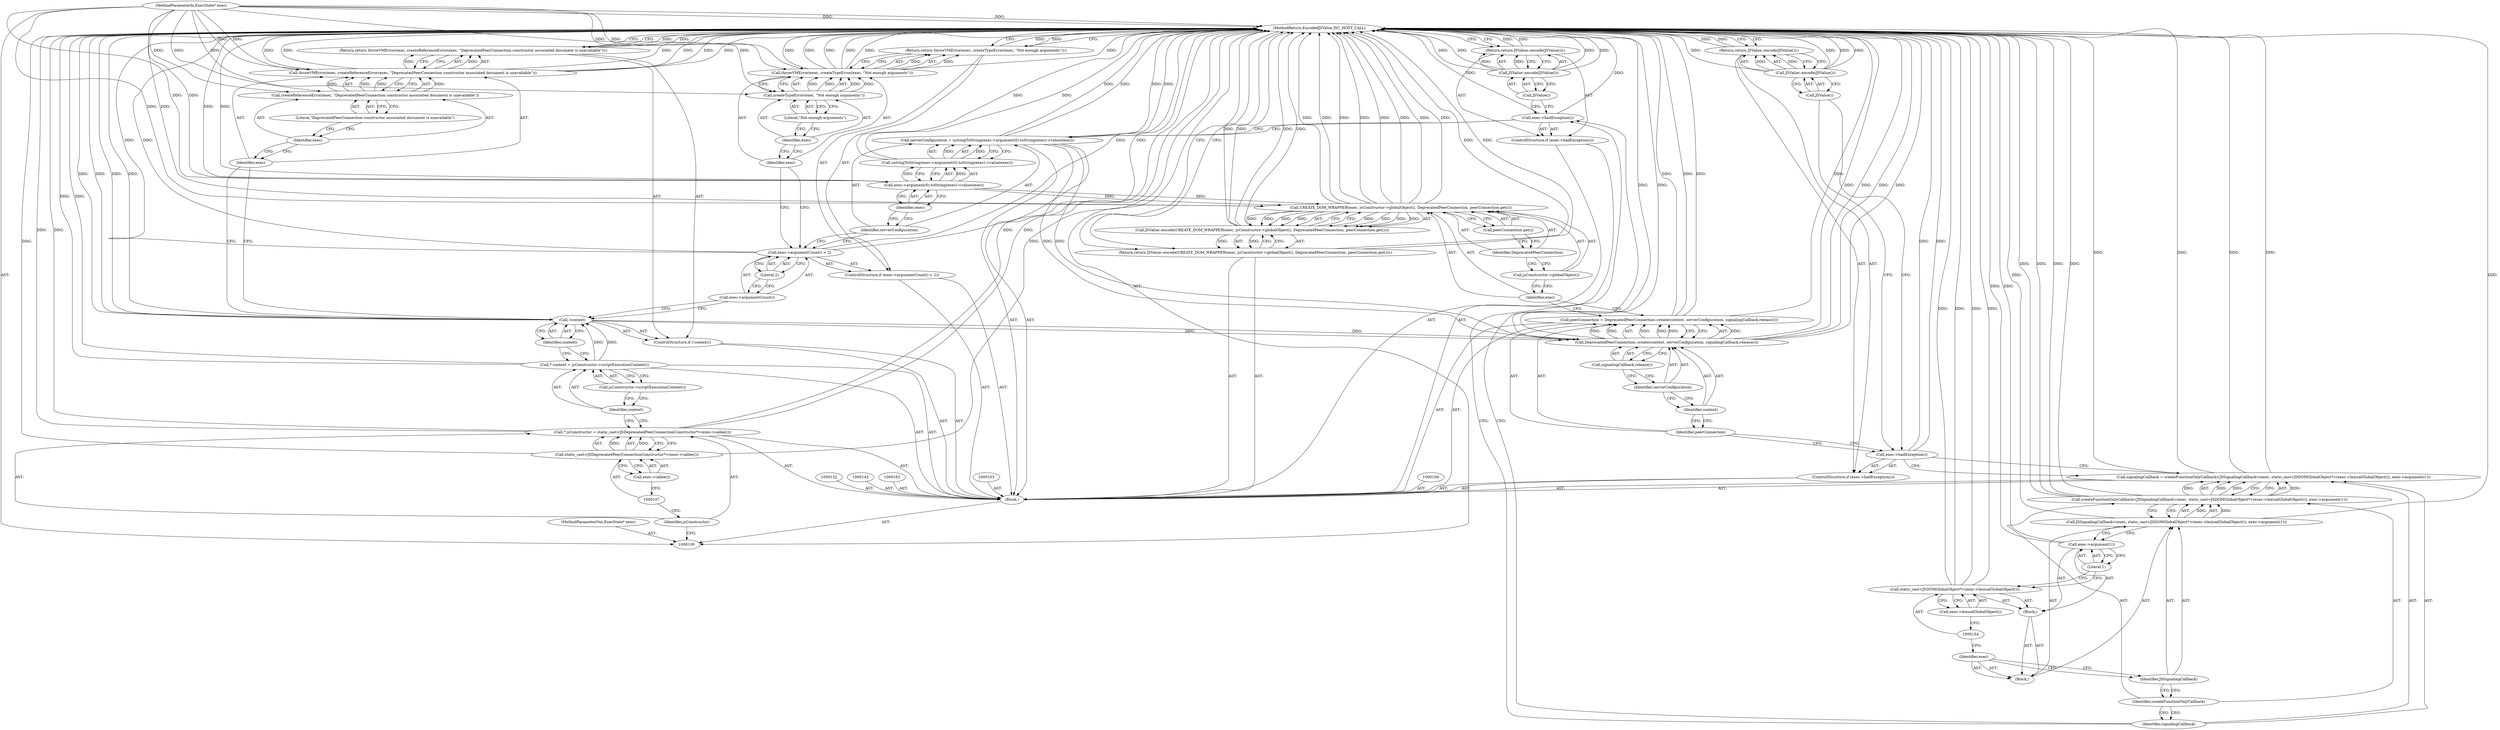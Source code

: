 digraph "1_Chrome_b944f670bb7a8a919daac497a4ea0536c954c201_1" {
"1000177" [label="(MethodReturn,EncodedJSValue JSC_HOST_CALL)"];
"1000101" [label="(MethodParameterIn,ExecState* exec)"];
"1000285" [label="(MethodParameterOut,ExecState* exec)"];
"1000133" [label="(Call,serverConfiguration = ustringToString(exec->argument(0).toString(exec)->value(exec)))"];
"1000134" [label="(Identifier,serverConfiguration)"];
"1000135" [label="(Call,ustringToString(exec->argument(0).toString(exec)->value(exec)))"];
"1000136" [label="(Call,exec->argument(0).toString(exec)->value(exec))"];
"1000137" [label="(Identifier,exec)"];
"1000138" [label="(ControlStructure,if (exec->hadException()))"];
"1000139" [label="(Call,exec->hadException())"];
"1000141" [label="(Call,JSValue::encode(JSValue()))"];
"1000142" [label="(Call,JSValue())"];
"1000140" [label="(Return,return JSValue::encode(JSValue());)"];
"1000152" [label="(Block,)"];
"1000153" [label="(Call,static_cast<JSDOMGlobalObject*>(exec->lexicalGlobalObject()))"];
"1000155" [label="(Call,exec->lexicalGlobalObject())"];
"1000156" [label="(Call,exec->argument(1))"];
"1000157" [label="(Literal,1)"];
"1000144" [label="(Call,signalingCallback = createFunctionOnlyCallback<JSSignalingCallback>(exec, static_cast<JSDOMGlobalObject*>(exec->lexicalGlobalObject()), exec->argument(1)))"];
"1000145" [label="(Identifier,signalingCallback)"];
"1000146" [label="(Call,createFunctionOnlyCallback<JSSignalingCallback>(exec, static_cast<JSDOMGlobalObject*>(exec->lexicalGlobalObject()), exec->argument(1)))"];
"1000147" [label="(Identifier,createFunctionOnlyCallback)"];
"1000148" [label="(Call,JSSignalingCallback>(exec, static_cast<JSDOMGlobalObject*>(exec->lexicalGlobalObject()), exec->argument(1)))"];
"1000149" [label="(Identifier,JSSignalingCallback)"];
"1000150" [label="(Block,)"];
"1000151" [label="(Identifier,exec)"];
"1000158" [label="(ControlStructure,if (exec->hadException()))"];
"1000159" [label="(Call,exec->hadException())"];
"1000161" [label="(Call,JSValue::encode(JSValue()))"];
"1000162" [label="(Call,JSValue())"];
"1000160" [label="(Return,return JSValue::encode(JSValue());)"];
"1000169" [label="(Call,signalingCallback.release())"];
"1000164" [label="(Call,peerConnection = DeprecatedPeerConnection::create(context, serverConfiguration, signalingCallback.release()))"];
"1000165" [label="(Identifier,peerConnection)"];
"1000166" [label="(Call,DeprecatedPeerConnection::create(context, serverConfiguration, signalingCallback.release()))"];
"1000167" [label="(Identifier,context)"];
"1000168" [label="(Identifier,serverConfiguration)"];
"1000102" [label="(Block,)"];
"1000176" [label="(Call,peerConnection.get())"];
"1000171" [label="(Call,JSValue::encode(CREATE_DOM_WRAPPER(exec, jsConstructor->globalObject(), DeprecatedPeerConnection, peerConnection.get())))"];
"1000172" [label="(Call,CREATE_DOM_WRAPPER(exec, jsConstructor->globalObject(), DeprecatedPeerConnection, peerConnection.get()))"];
"1000170" [label="(Return,return JSValue::encode(CREATE_DOM_WRAPPER(exec, jsConstructor->globalObject(), DeprecatedPeerConnection, peerConnection.get()));)"];
"1000173" [label="(Identifier,exec)"];
"1000174" [label="(Call,jsConstructor->globalObject())"];
"1000175" [label="(Identifier,DeprecatedPeerConnection)"];
"1000108" [label="(Call,exec->callee())"];
"1000104" [label="(Call,* jsConstructor = static_cast<JSDeprecatedPeerConnectionConstructor*>(exec->callee()))"];
"1000105" [label="(Identifier,jsConstructor)"];
"1000106" [label="(Call,static_cast<JSDeprecatedPeerConnectionConstructor*>(exec->callee()))"];
"1000110" [label="(Call,* context = jsConstructor->scriptExecutionContext())"];
"1000111" [label="(Identifier,context)"];
"1000112" [label="(Call,jsConstructor->scriptExecutionContext())"];
"1000113" [label="(ControlStructure,if (!context))"];
"1000114" [label="(Call,!context)"];
"1000115" [label="(Identifier,context)"];
"1000117" [label="(Call,throwVMError(exec, createReferenceError(exec, \"DeprecatedPeerConnection constructor associated document is unavailable\")))"];
"1000118" [label="(Identifier,exec)"];
"1000119" [label="(Call,createReferenceError(exec, \"DeprecatedPeerConnection constructor associated document is unavailable\"))"];
"1000120" [label="(Identifier,exec)"];
"1000121" [label="(Literal,\"DeprecatedPeerConnection constructor associated document is unavailable\")"];
"1000116" [label="(Return,return throwVMError(exec, createReferenceError(exec, \"DeprecatedPeerConnection constructor associated document is unavailable\"));)"];
"1000125" [label="(Literal,2)"];
"1000122" [label="(ControlStructure,if (exec->argumentCount() < 2))"];
"1000123" [label="(Call,exec->argumentCount() < 2)"];
"1000124" [label="(Call,exec->argumentCount())"];
"1000127" [label="(Call,throwVMError(exec, createTypeError(exec, \"Not enough arguments\")))"];
"1000128" [label="(Identifier,exec)"];
"1000129" [label="(Call,createTypeError(exec, \"Not enough arguments\"))"];
"1000130" [label="(Identifier,exec)"];
"1000131" [label="(Literal,\"Not enough arguments\")"];
"1000126" [label="(Return,return throwVMError(exec, createTypeError(exec, \"Not enough arguments\"));)"];
"1000177" -> "1000100"  [label="AST: "];
"1000177" -> "1000116"  [label="CFG: "];
"1000177" -> "1000126"  [label="CFG: "];
"1000177" -> "1000140"  [label="CFG: "];
"1000177" -> "1000160"  [label="CFG: "];
"1000177" -> "1000170"  [label="CFG: "];
"1000116" -> "1000177"  [label="DDG: "];
"1000126" -> "1000177"  [label="DDG: "];
"1000170" -> "1000177"  [label="DDG: "];
"1000140" -> "1000177"  [label="DDG: "];
"1000106" -> "1000177"  [label="DDG: "];
"1000166" -> "1000177"  [label="DDG: "];
"1000166" -> "1000177"  [label="DDG: "];
"1000166" -> "1000177"  [label="DDG: "];
"1000104" -> "1000177"  [label="DDG: "];
"1000104" -> "1000177"  [label="DDG: "];
"1000114" -> "1000177"  [label="DDG: "];
"1000114" -> "1000177"  [label="DDG: "];
"1000164" -> "1000177"  [label="DDG: "];
"1000164" -> "1000177"  [label="DDG: "];
"1000117" -> "1000177"  [label="DDG: "];
"1000117" -> "1000177"  [label="DDG: "];
"1000117" -> "1000177"  [label="DDG: "];
"1000159" -> "1000177"  [label="DDG: "];
"1000171" -> "1000177"  [label="DDG: "];
"1000171" -> "1000177"  [label="DDG: "];
"1000141" -> "1000177"  [label="DDG: "];
"1000141" -> "1000177"  [label="DDG: "];
"1000123" -> "1000177"  [label="DDG: "];
"1000123" -> "1000177"  [label="DDG: "];
"1000139" -> "1000177"  [label="DDG: "];
"1000127" -> "1000177"  [label="DDG: "];
"1000127" -> "1000177"  [label="DDG: "];
"1000127" -> "1000177"  [label="DDG: "];
"1000153" -> "1000177"  [label="DDG: "];
"1000153" -> "1000177"  [label="DDG: "];
"1000133" -> "1000177"  [label="DDG: "];
"1000133" -> "1000177"  [label="DDG: "];
"1000148" -> "1000177"  [label="DDG: "];
"1000146" -> "1000177"  [label="DDG: "];
"1000146" -> "1000177"  [label="DDG: "];
"1000172" -> "1000177"  [label="DDG: "];
"1000172" -> "1000177"  [label="DDG: "];
"1000172" -> "1000177"  [label="DDG: "];
"1000172" -> "1000177"  [label="DDG: "];
"1000110" -> "1000177"  [label="DDG: "];
"1000101" -> "1000177"  [label="DDG: "];
"1000135" -> "1000177"  [label="DDG: "];
"1000144" -> "1000177"  [label="DDG: "];
"1000144" -> "1000177"  [label="DDG: "];
"1000156" -> "1000177"  [label="DDG: "];
"1000161" -> "1000177"  [label="DDG: "];
"1000161" -> "1000177"  [label="DDG: "];
"1000136" -> "1000177"  [label="DDG: "];
"1000160" -> "1000177"  [label="DDG: "];
"1000101" -> "1000100"  [label="AST: "];
"1000101" -> "1000177"  [label="DDG: "];
"1000101" -> "1000117"  [label="DDG: "];
"1000101" -> "1000119"  [label="DDG: "];
"1000101" -> "1000127"  [label="DDG: "];
"1000101" -> "1000129"  [label="DDG: "];
"1000101" -> "1000136"  [label="DDG: "];
"1000101" -> "1000172"  [label="DDG: "];
"1000285" -> "1000100"  [label="AST: "];
"1000133" -> "1000102"  [label="AST: "];
"1000133" -> "1000135"  [label="CFG: "];
"1000134" -> "1000133"  [label="AST: "];
"1000135" -> "1000133"  [label="AST: "];
"1000139" -> "1000133"  [label="CFG: "];
"1000133" -> "1000177"  [label="DDG: "];
"1000133" -> "1000177"  [label="DDG: "];
"1000135" -> "1000133"  [label="DDG: "];
"1000133" -> "1000166"  [label="DDG: "];
"1000134" -> "1000133"  [label="AST: "];
"1000134" -> "1000123"  [label="CFG: "];
"1000137" -> "1000134"  [label="CFG: "];
"1000135" -> "1000133"  [label="AST: "];
"1000135" -> "1000136"  [label="CFG: "];
"1000136" -> "1000135"  [label="AST: "];
"1000133" -> "1000135"  [label="CFG: "];
"1000135" -> "1000177"  [label="DDG: "];
"1000135" -> "1000133"  [label="DDG: "];
"1000136" -> "1000135"  [label="DDG: "];
"1000136" -> "1000135"  [label="AST: "];
"1000136" -> "1000137"  [label="CFG: "];
"1000137" -> "1000136"  [label="AST: "];
"1000135" -> "1000136"  [label="CFG: "];
"1000136" -> "1000177"  [label="DDG: "];
"1000136" -> "1000135"  [label="DDG: "];
"1000101" -> "1000136"  [label="DDG: "];
"1000136" -> "1000172"  [label="DDG: "];
"1000137" -> "1000136"  [label="AST: "];
"1000137" -> "1000134"  [label="CFG: "];
"1000136" -> "1000137"  [label="CFG: "];
"1000138" -> "1000102"  [label="AST: "];
"1000139" -> "1000138"  [label="AST: "];
"1000140" -> "1000138"  [label="AST: "];
"1000139" -> "1000138"  [label="AST: "];
"1000139" -> "1000133"  [label="CFG: "];
"1000142" -> "1000139"  [label="CFG: "];
"1000145" -> "1000139"  [label="CFG: "];
"1000139" -> "1000177"  [label="DDG: "];
"1000141" -> "1000140"  [label="AST: "];
"1000141" -> "1000142"  [label="CFG: "];
"1000142" -> "1000141"  [label="AST: "];
"1000140" -> "1000141"  [label="CFG: "];
"1000141" -> "1000177"  [label="DDG: "];
"1000141" -> "1000177"  [label="DDG: "];
"1000141" -> "1000140"  [label="DDG: "];
"1000142" -> "1000141"  [label="AST: "];
"1000142" -> "1000139"  [label="CFG: "];
"1000141" -> "1000142"  [label="CFG: "];
"1000140" -> "1000138"  [label="AST: "];
"1000140" -> "1000141"  [label="CFG: "];
"1000141" -> "1000140"  [label="AST: "];
"1000177" -> "1000140"  [label="CFG: "];
"1000140" -> "1000177"  [label="DDG: "];
"1000141" -> "1000140"  [label="DDG: "];
"1000152" -> "1000150"  [label="AST: "];
"1000153" -> "1000152"  [label="AST: "];
"1000156" -> "1000152"  [label="AST: "];
"1000153" -> "1000152"  [label="AST: "];
"1000153" -> "1000155"  [label="CFG: "];
"1000154" -> "1000153"  [label="AST: "];
"1000155" -> "1000153"  [label="AST: "];
"1000157" -> "1000153"  [label="CFG: "];
"1000153" -> "1000177"  [label="DDG: "];
"1000153" -> "1000177"  [label="DDG: "];
"1000155" -> "1000153"  [label="AST: "];
"1000155" -> "1000154"  [label="CFG: "];
"1000153" -> "1000155"  [label="CFG: "];
"1000156" -> "1000152"  [label="AST: "];
"1000156" -> "1000157"  [label="CFG: "];
"1000157" -> "1000156"  [label="AST: "];
"1000148" -> "1000156"  [label="CFG: "];
"1000156" -> "1000177"  [label="DDG: "];
"1000157" -> "1000156"  [label="AST: "];
"1000157" -> "1000153"  [label="CFG: "];
"1000156" -> "1000157"  [label="CFG: "];
"1000144" -> "1000102"  [label="AST: "];
"1000144" -> "1000146"  [label="CFG: "];
"1000145" -> "1000144"  [label="AST: "];
"1000146" -> "1000144"  [label="AST: "];
"1000159" -> "1000144"  [label="CFG: "];
"1000144" -> "1000177"  [label="DDG: "];
"1000144" -> "1000177"  [label="DDG: "];
"1000146" -> "1000144"  [label="DDG: "];
"1000146" -> "1000144"  [label="DDG: "];
"1000145" -> "1000144"  [label="AST: "];
"1000145" -> "1000139"  [label="CFG: "];
"1000147" -> "1000145"  [label="CFG: "];
"1000146" -> "1000144"  [label="AST: "];
"1000146" -> "1000148"  [label="CFG: "];
"1000147" -> "1000146"  [label="AST: "];
"1000148" -> "1000146"  [label="AST: "];
"1000144" -> "1000146"  [label="CFG: "];
"1000146" -> "1000177"  [label="DDG: "];
"1000146" -> "1000177"  [label="DDG: "];
"1000146" -> "1000144"  [label="DDG: "];
"1000146" -> "1000144"  [label="DDG: "];
"1000148" -> "1000146"  [label="DDG: "];
"1000147" -> "1000146"  [label="AST: "];
"1000147" -> "1000145"  [label="CFG: "];
"1000149" -> "1000147"  [label="CFG: "];
"1000148" -> "1000146"  [label="AST: "];
"1000148" -> "1000156"  [label="CFG: "];
"1000149" -> "1000148"  [label="AST: "];
"1000150" -> "1000148"  [label="AST: "];
"1000146" -> "1000148"  [label="CFG: "];
"1000148" -> "1000177"  [label="DDG: "];
"1000148" -> "1000146"  [label="DDG: "];
"1000149" -> "1000148"  [label="AST: "];
"1000149" -> "1000147"  [label="CFG: "];
"1000151" -> "1000149"  [label="CFG: "];
"1000150" -> "1000148"  [label="AST: "];
"1000151" -> "1000150"  [label="AST: "];
"1000152" -> "1000150"  [label="AST: "];
"1000151" -> "1000150"  [label="AST: "];
"1000151" -> "1000149"  [label="CFG: "];
"1000154" -> "1000151"  [label="CFG: "];
"1000158" -> "1000102"  [label="AST: "];
"1000159" -> "1000158"  [label="AST: "];
"1000160" -> "1000158"  [label="AST: "];
"1000159" -> "1000158"  [label="AST: "];
"1000159" -> "1000144"  [label="CFG: "];
"1000162" -> "1000159"  [label="CFG: "];
"1000165" -> "1000159"  [label="CFG: "];
"1000159" -> "1000177"  [label="DDG: "];
"1000161" -> "1000160"  [label="AST: "];
"1000161" -> "1000162"  [label="CFG: "];
"1000162" -> "1000161"  [label="AST: "];
"1000160" -> "1000161"  [label="CFG: "];
"1000161" -> "1000177"  [label="DDG: "];
"1000161" -> "1000177"  [label="DDG: "];
"1000161" -> "1000160"  [label="DDG: "];
"1000162" -> "1000161"  [label="AST: "];
"1000162" -> "1000159"  [label="CFG: "];
"1000161" -> "1000162"  [label="CFG: "];
"1000160" -> "1000158"  [label="AST: "];
"1000160" -> "1000161"  [label="CFG: "];
"1000161" -> "1000160"  [label="AST: "];
"1000177" -> "1000160"  [label="CFG: "];
"1000160" -> "1000177"  [label="DDG: "];
"1000161" -> "1000160"  [label="DDG: "];
"1000169" -> "1000166"  [label="AST: "];
"1000169" -> "1000168"  [label="CFG: "];
"1000166" -> "1000169"  [label="CFG: "];
"1000164" -> "1000102"  [label="AST: "];
"1000164" -> "1000166"  [label="CFG: "];
"1000165" -> "1000164"  [label="AST: "];
"1000166" -> "1000164"  [label="AST: "];
"1000173" -> "1000164"  [label="CFG: "];
"1000164" -> "1000177"  [label="DDG: "];
"1000164" -> "1000177"  [label="DDG: "];
"1000166" -> "1000164"  [label="DDG: "];
"1000166" -> "1000164"  [label="DDG: "];
"1000166" -> "1000164"  [label="DDG: "];
"1000165" -> "1000164"  [label="AST: "];
"1000165" -> "1000159"  [label="CFG: "];
"1000167" -> "1000165"  [label="CFG: "];
"1000166" -> "1000164"  [label="AST: "];
"1000166" -> "1000169"  [label="CFG: "];
"1000167" -> "1000166"  [label="AST: "];
"1000168" -> "1000166"  [label="AST: "];
"1000169" -> "1000166"  [label="AST: "];
"1000164" -> "1000166"  [label="CFG: "];
"1000166" -> "1000177"  [label="DDG: "];
"1000166" -> "1000177"  [label="DDG: "];
"1000166" -> "1000177"  [label="DDG: "];
"1000166" -> "1000164"  [label="DDG: "];
"1000166" -> "1000164"  [label="DDG: "];
"1000166" -> "1000164"  [label="DDG: "];
"1000114" -> "1000166"  [label="DDG: "];
"1000133" -> "1000166"  [label="DDG: "];
"1000167" -> "1000166"  [label="AST: "];
"1000167" -> "1000165"  [label="CFG: "];
"1000168" -> "1000167"  [label="CFG: "];
"1000168" -> "1000166"  [label="AST: "];
"1000168" -> "1000167"  [label="CFG: "];
"1000169" -> "1000168"  [label="CFG: "];
"1000102" -> "1000100"  [label="AST: "];
"1000103" -> "1000102"  [label="AST: "];
"1000104" -> "1000102"  [label="AST: "];
"1000109" -> "1000102"  [label="AST: "];
"1000110" -> "1000102"  [label="AST: "];
"1000113" -> "1000102"  [label="AST: "];
"1000122" -> "1000102"  [label="AST: "];
"1000132" -> "1000102"  [label="AST: "];
"1000133" -> "1000102"  [label="AST: "];
"1000138" -> "1000102"  [label="AST: "];
"1000143" -> "1000102"  [label="AST: "];
"1000144" -> "1000102"  [label="AST: "];
"1000158" -> "1000102"  [label="AST: "];
"1000163" -> "1000102"  [label="AST: "];
"1000164" -> "1000102"  [label="AST: "];
"1000170" -> "1000102"  [label="AST: "];
"1000176" -> "1000172"  [label="AST: "];
"1000176" -> "1000175"  [label="CFG: "];
"1000172" -> "1000176"  [label="CFG: "];
"1000171" -> "1000170"  [label="AST: "];
"1000171" -> "1000172"  [label="CFG: "];
"1000172" -> "1000171"  [label="AST: "];
"1000170" -> "1000171"  [label="CFG: "];
"1000171" -> "1000177"  [label="DDG: "];
"1000171" -> "1000177"  [label="DDG: "];
"1000171" -> "1000170"  [label="DDG: "];
"1000172" -> "1000171"  [label="DDG: "];
"1000172" -> "1000171"  [label="DDG: "];
"1000172" -> "1000171"  [label="DDG: "];
"1000172" -> "1000171"  [label="DDG: "];
"1000172" -> "1000171"  [label="AST: "];
"1000172" -> "1000176"  [label="CFG: "];
"1000173" -> "1000172"  [label="AST: "];
"1000174" -> "1000172"  [label="AST: "];
"1000175" -> "1000172"  [label="AST: "];
"1000176" -> "1000172"  [label="AST: "];
"1000171" -> "1000172"  [label="CFG: "];
"1000172" -> "1000177"  [label="DDG: "];
"1000172" -> "1000177"  [label="DDG: "];
"1000172" -> "1000177"  [label="DDG: "];
"1000172" -> "1000177"  [label="DDG: "];
"1000172" -> "1000171"  [label="DDG: "];
"1000172" -> "1000171"  [label="DDG: "];
"1000172" -> "1000171"  [label="DDG: "];
"1000172" -> "1000171"  [label="DDG: "];
"1000136" -> "1000172"  [label="DDG: "];
"1000101" -> "1000172"  [label="DDG: "];
"1000170" -> "1000102"  [label="AST: "];
"1000170" -> "1000171"  [label="CFG: "];
"1000171" -> "1000170"  [label="AST: "];
"1000177" -> "1000170"  [label="CFG: "];
"1000170" -> "1000177"  [label="DDG: "];
"1000171" -> "1000170"  [label="DDG: "];
"1000173" -> "1000172"  [label="AST: "];
"1000173" -> "1000164"  [label="CFG: "];
"1000174" -> "1000173"  [label="CFG: "];
"1000174" -> "1000172"  [label="AST: "];
"1000174" -> "1000173"  [label="CFG: "];
"1000175" -> "1000174"  [label="CFG: "];
"1000175" -> "1000172"  [label="AST: "];
"1000175" -> "1000174"  [label="CFG: "];
"1000176" -> "1000175"  [label="CFG: "];
"1000108" -> "1000106"  [label="AST: "];
"1000108" -> "1000107"  [label="CFG: "];
"1000106" -> "1000108"  [label="CFG: "];
"1000104" -> "1000102"  [label="AST: "];
"1000104" -> "1000106"  [label="CFG: "];
"1000105" -> "1000104"  [label="AST: "];
"1000106" -> "1000104"  [label="AST: "];
"1000111" -> "1000104"  [label="CFG: "];
"1000104" -> "1000177"  [label="DDG: "];
"1000104" -> "1000177"  [label="DDG: "];
"1000106" -> "1000104"  [label="DDG: "];
"1000105" -> "1000104"  [label="AST: "];
"1000105" -> "1000100"  [label="CFG: "];
"1000107" -> "1000105"  [label="CFG: "];
"1000106" -> "1000104"  [label="AST: "];
"1000106" -> "1000108"  [label="CFG: "];
"1000107" -> "1000106"  [label="AST: "];
"1000108" -> "1000106"  [label="AST: "];
"1000104" -> "1000106"  [label="CFG: "];
"1000106" -> "1000177"  [label="DDG: "];
"1000106" -> "1000104"  [label="DDG: "];
"1000110" -> "1000102"  [label="AST: "];
"1000110" -> "1000112"  [label="CFG: "];
"1000111" -> "1000110"  [label="AST: "];
"1000112" -> "1000110"  [label="AST: "];
"1000115" -> "1000110"  [label="CFG: "];
"1000110" -> "1000177"  [label="DDG: "];
"1000110" -> "1000114"  [label="DDG: "];
"1000111" -> "1000110"  [label="AST: "];
"1000111" -> "1000104"  [label="CFG: "];
"1000112" -> "1000111"  [label="CFG: "];
"1000112" -> "1000110"  [label="AST: "];
"1000112" -> "1000111"  [label="CFG: "];
"1000110" -> "1000112"  [label="CFG: "];
"1000113" -> "1000102"  [label="AST: "];
"1000114" -> "1000113"  [label="AST: "];
"1000116" -> "1000113"  [label="AST: "];
"1000114" -> "1000113"  [label="AST: "];
"1000114" -> "1000115"  [label="CFG: "];
"1000115" -> "1000114"  [label="AST: "];
"1000118" -> "1000114"  [label="CFG: "];
"1000124" -> "1000114"  [label="CFG: "];
"1000114" -> "1000177"  [label="DDG: "];
"1000114" -> "1000177"  [label="DDG: "];
"1000110" -> "1000114"  [label="DDG: "];
"1000114" -> "1000166"  [label="DDG: "];
"1000115" -> "1000114"  [label="AST: "];
"1000115" -> "1000110"  [label="CFG: "];
"1000114" -> "1000115"  [label="CFG: "];
"1000117" -> "1000116"  [label="AST: "];
"1000117" -> "1000119"  [label="CFG: "];
"1000118" -> "1000117"  [label="AST: "];
"1000119" -> "1000117"  [label="AST: "];
"1000116" -> "1000117"  [label="CFG: "];
"1000117" -> "1000177"  [label="DDG: "];
"1000117" -> "1000177"  [label="DDG: "];
"1000117" -> "1000177"  [label="DDG: "];
"1000117" -> "1000116"  [label="DDG: "];
"1000119" -> "1000117"  [label="DDG: "];
"1000119" -> "1000117"  [label="DDG: "];
"1000101" -> "1000117"  [label="DDG: "];
"1000118" -> "1000117"  [label="AST: "];
"1000118" -> "1000114"  [label="CFG: "];
"1000120" -> "1000118"  [label="CFG: "];
"1000119" -> "1000117"  [label="AST: "];
"1000119" -> "1000121"  [label="CFG: "];
"1000120" -> "1000119"  [label="AST: "];
"1000121" -> "1000119"  [label="AST: "];
"1000117" -> "1000119"  [label="CFG: "];
"1000119" -> "1000117"  [label="DDG: "];
"1000119" -> "1000117"  [label="DDG: "];
"1000101" -> "1000119"  [label="DDG: "];
"1000120" -> "1000119"  [label="AST: "];
"1000120" -> "1000118"  [label="CFG: "];
"1000121" -> "1000120"  [label="CFG: "];
"1000121" -> "1000119"  [label="AST: "];
"1000121" -> "1000120"  [label="CFG: "];
"1000119" -> "1000121"  [label="CFG: "];
"1000116" -> "1000113"  [label="AST: "];
"1000116" -> "1000117"  [label="CFG: "];
"1000117" -> "1000116"  [label="AST: "];
"1000177" -> "1000116"  [label="CFG: "];
"1000116" -> "1000177"  [label="DDG: "];
"1000117" -> "1000116"  [label="DDG: "];
"1000125" -> "1000123"  [label="AST: "];
"1000125" -> "1000124"  [label="CFG: "];
"1000123" -> "1000125"  [label="CFG: "];
"1000122" -> "1000102"  [label="AST: "];
"1000123" -> "1000122"  [label="AST: "];
"1000126" -> "1000122"  [label="AST: "];
"1000123" -> "1000122"  [label="AST: "];
"1000123" -> "1000125"  [label="CFG: "];
"1000124" -> "1000123"  [label="AST: "];
"1000125" -> "1000123"  [label="AST: "];
"1000128" -> "1000123"  [label="CFG: "];
"1000134" -> "1000123"  [label="CFG: "];
"1000123" -> "1000177"  [label="DDG: "];
"1000123" -> "1000177"  [label="DDG: "];
"1000124" -> "1000123"  [label="AST: "];
"1000124" -> "1000114"  [label="CFG: "];
"1000125" -> "1000124"  [label="CFG: "];
"1000127" -> "1000126"  [label="AST: "];
"1000127" -> "1000129"  [label="CFG: "];
"1000128" -> "1000127"  [label="AST: "];
"1000129" -> "1000127"  [label="AST: "];
"1000126" -> "1000127"  [label="CFG: "];
"1000127" -> "1000177"  [label="DDG: "];
"1000127" -> "1000177"  [label="DDG: "];
"1000127" -> "1000177"  [label="DDG: "];
"1000127" -> "1000126"  [label="DDG: "];
"1000129" -> "1000127"  [label="DDG: "];
"1000129" -> "1000127"  [label="DDG: "];
"1000101" -> "1000127"  [label="DDG: "];
"1000128" -> "1000127"  [label="AST: "];
"1000128" -> "1000123"  [label="CFG: "];
"1000130" -> "1000128"  [label="CFG: "];
"1000129" -> "1000127"  [label="AST: "];
"1000129" -> "1000131"  [label="CFG: "];
"1000130" -> "1000129"  [label="AST: "];
"1000131" -> "1000129"  [label="AST: "];
"1000127" -> "1000129"  [label="CFG: "];
"1000129" -> "1000127"  [label="DDG: "];
"1000129" -> "1000127"  [label="DDG: "];
"1000101" -> "1000129"  [label="DDG: "];
"1000130" -> "1000129"  [label="AST: "];
"1000130" -> "1000128"  [label="CFG: "];
"1000131" -> "1000130"  [label="CFG: "];
"1000131" -> "1000129"  [label="AST: "];
"1000131" -> "1000130"  [label="CFG: "];
"1000129" -> "1000131"  [label="CFG: "];
"1000126" -> "1000122"  [label="AST: "];
"1000126" -> "1000127"  [label="CFG: "];
"1000127" -> "1000126"  [label="AST: "];
"1000177" -> "1000126"  [label="CFG: "];
"1000126" -> "1000177"  [label="DDG: "];
"1000127" -> "1000126"  [label="DDG: "];
}
